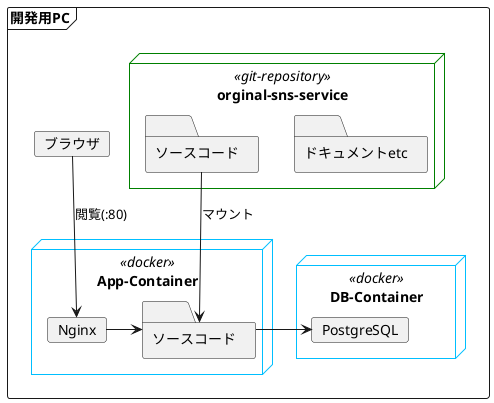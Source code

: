 @startuml component
' ==========
' ノード定義
' ==========
frame "開発用PC" as devpc {
    node "orginal-sns-service" as repository1 <<git-repository>> {
        folder "ドキュメントetc" as doc1
        folder "ソースコード" as sourcedir1
    }
    node "App-Container" as docker2 <<docker>> {
        folder "ソースコード" as sourcedir2
        card "Nginx" as nginx1
    }
    node "DB-Container" as docker1 <<docker>> {
        card "PostgreSQL" as psql1
    }
    card "ブラウザ" as browser1
}

' ================
' リレーション定義
' ================
sourcedir1 --> sourcedir2 : マウント

sourcedir2 -> psql1
nginx1 -left-> sourcedir2
browser1 -->  nginx1: 閲覧(:80)

' ================
' スタイル
' ================
skinparam node {
  borderColor<<git-repository>> Green
  borderColor<<docker>> DeepSkyBlue
}

@enduml
